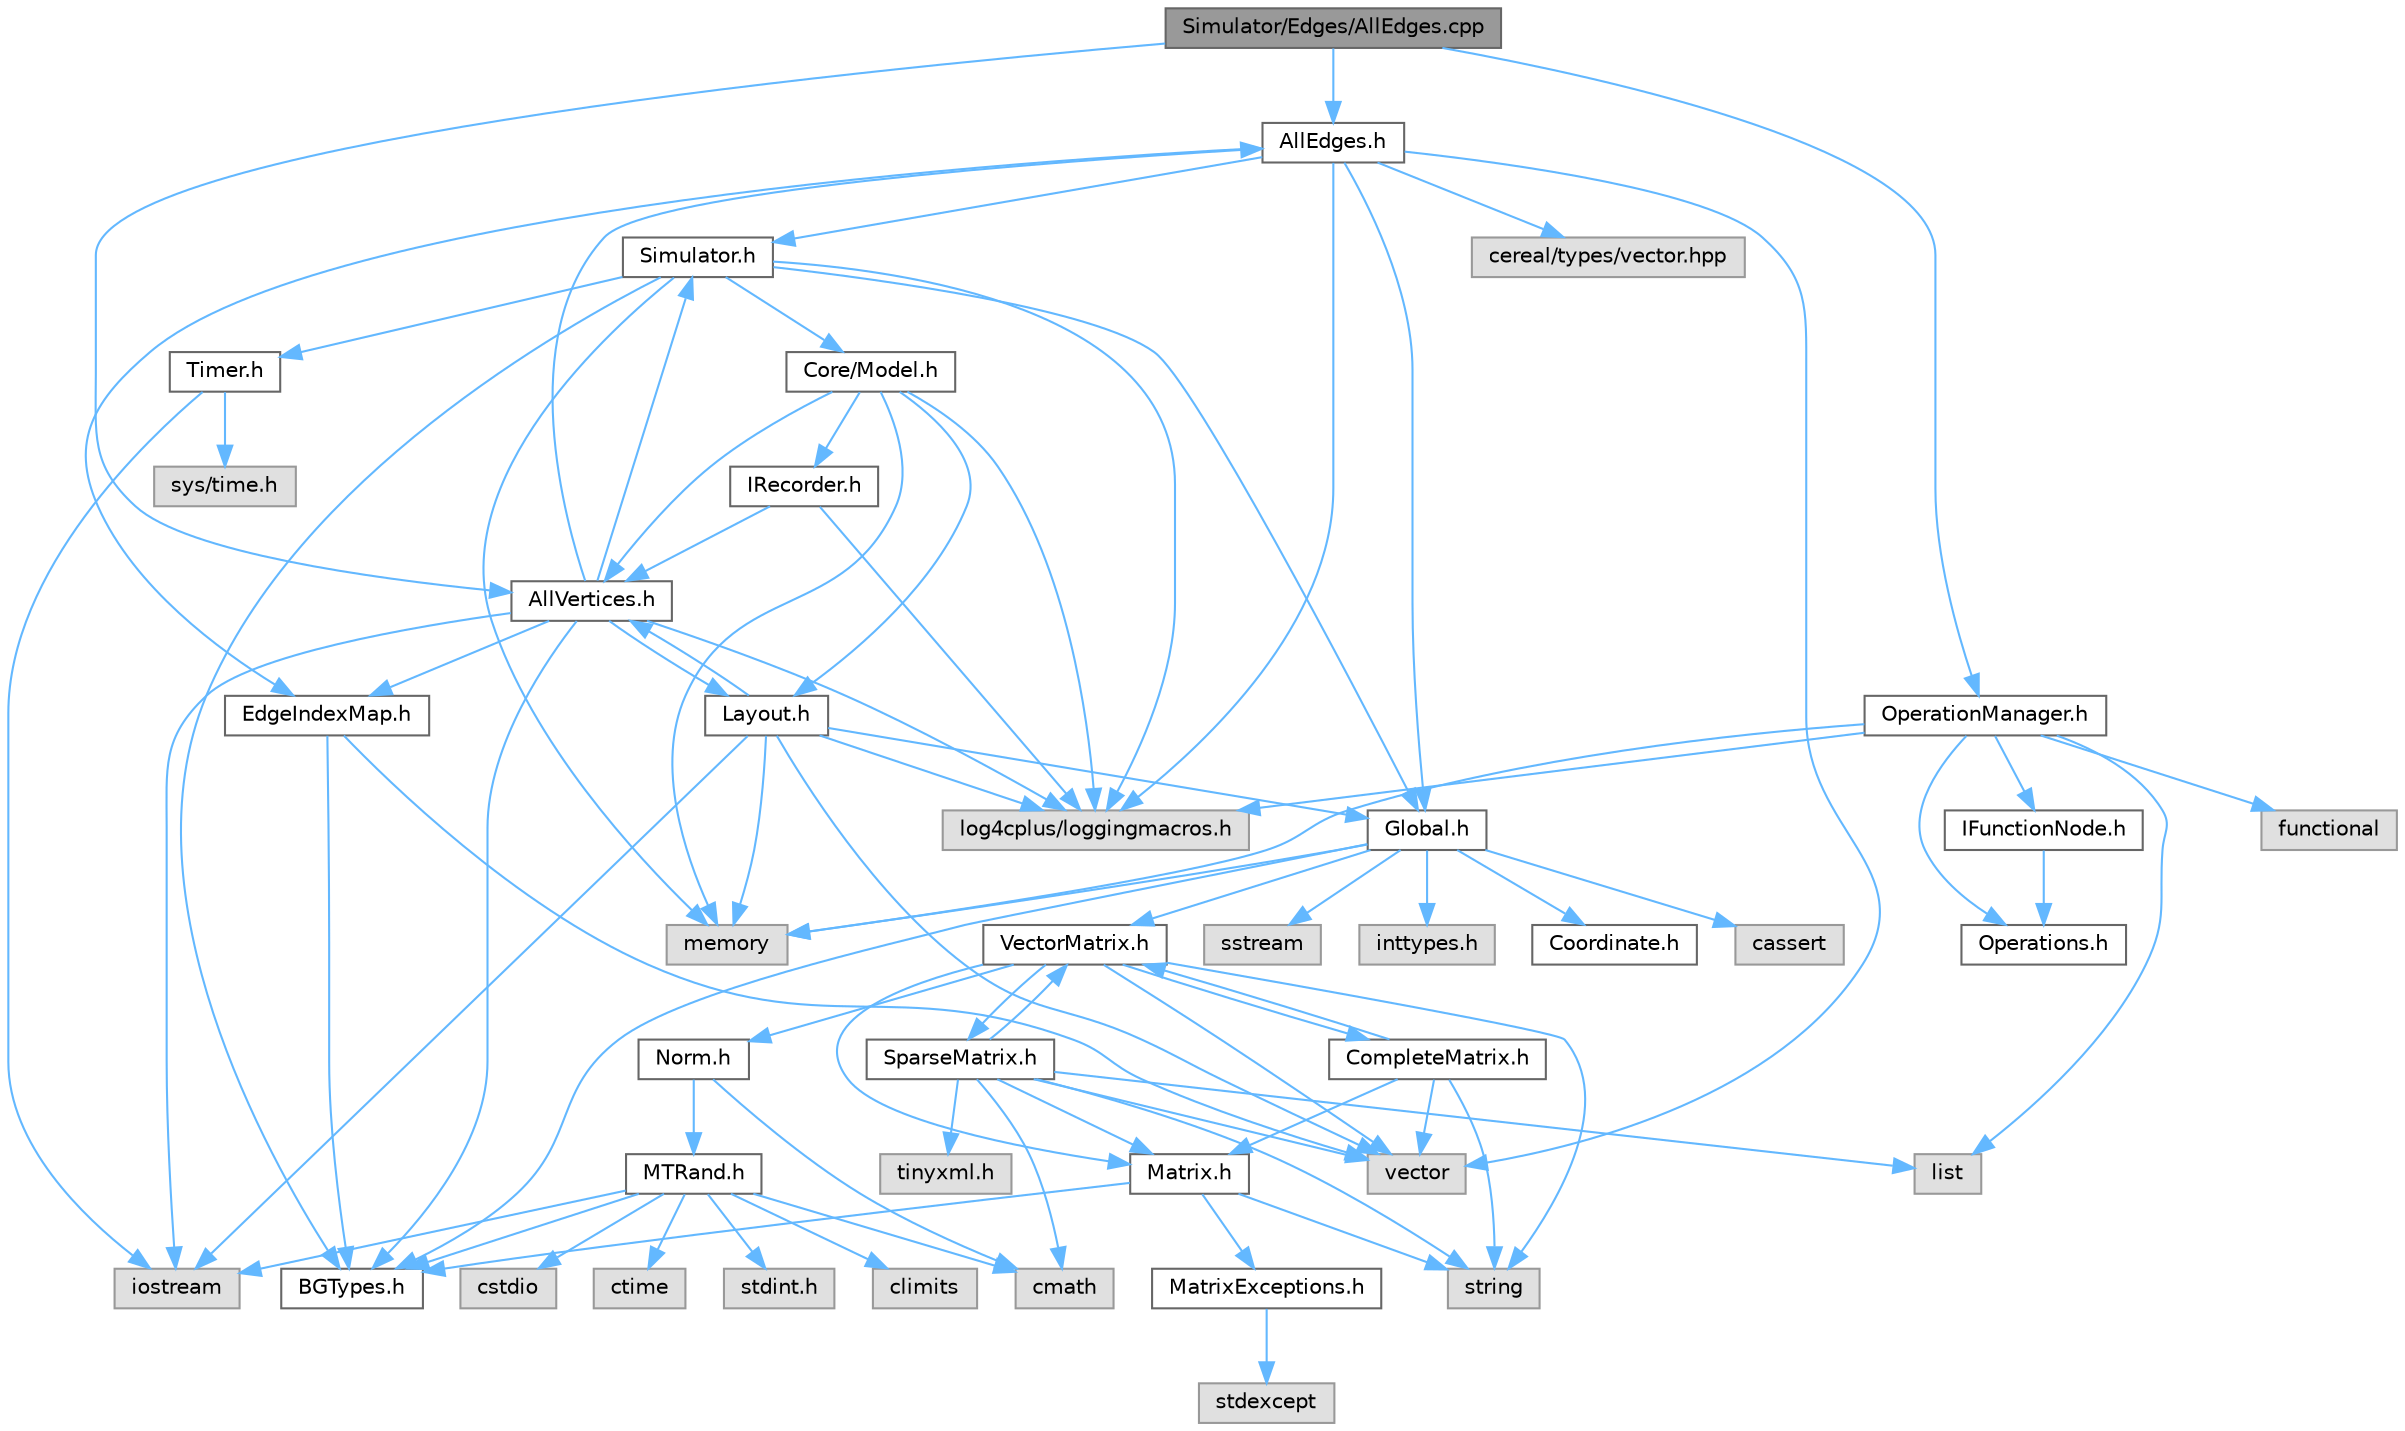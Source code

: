 digraph "Simulator/Edges/AllEdges.cpp"
{
 // LATEX_PDF_SIZE
  bgcolor="transparent";
  edge [fontname=Helvetica,fontsize=10,labelfontname=Helvetica,labelfontsize=10];
  node [fontname=Helvetica,fontsize=10,shape=box,height=0.2,width=0.4];
  Node1 [id="Node000001",label="Simulator/Edges/AllEdges.cpp",height=0.2,width=0.4,color="gray40", fillcolor="grey60", style="filled", fontcolor="black",tooltip="A container of all edge data."];
  Node1 -> Node2 [id="edge1_Node000001_Node000002",color="steelblue1",style="solid",tooltip=" "];
  Node2 [id="Node000002",label="AllEdges.h",height=0.2,width=0.4,color="grey40", fillcolor="white", style="filled",URL="$_all_edges_8h.html",tooltip="An interface and top level implementation for edge classes."];
  Node2 -> Node3 [id="edge2_Node000002_Node000003",color="steelblue1",style="solid",tooltip=" "];
  Node3 [id="Node000003",label="EdgeIndexMap.h",height=0.2,width=0.4,color="grey40", fillcolor="white", style="filled",URL="$_edge_index_map_8h.html",tooltip="A structure maintains outgoing and edges list (forward map)."];
  Node3 -> Node4 [id="edge3_Node000003_Node000004",color="steelblue1",style="solid",tooltip=" "];
  Node4 [id="Node000004",label="BGTypes.h",height=0.2,width=0.4,color="grey40", fillcolor="white", style="filled",URL="$_b_g_types_8h.html",tooltip="Used to define uniform data type sizes based for all operating systems. Also used to test the speed o..."];
  Node3 -> Node5 [id="edge4_Node000003_Node000005",color="steelblue1",style="solid",tooltip=" "];
  Node5 [id="Node000005",label="vector",height=0.2,width=0.4,color="grey60", fillcolor="#E0E0E0", style="filled",tooltip=" "];
  Node2 -> Node6 [id="edge5_Node000002_Node000006",color="steelblue1",style="solid",tooltip=" "];
  Node6 [id="Node000006",label="Global.h",height=0.2,width=0.4,color="grey40", fillcolor="white", style="filled",URL="$_global_8h.html",tooltip="Globally available functions/variables and default parameter values."];
  Node6 -> Node7 [id="edge6_Node000006_Node000007",color="steelblue1",style="solid",tooltip=" "];
  Node7 [id="Node000007",label="cassert",height=0.2,width=0.4,color="grey60", fillcolor="#E0E0E0", style="filled",tooltip=" "];
  Node6 -> Node8 [id="edge7_Node000006_Node000008",color="steelblue1",style="solid",tooltip=" "];
  Node8 [id="Node000008",label="memory",height=0.2,width=0.4,color="grey60", fillcolor="#E0E0E0", style="filled",tooltip=" "];
  Node6 -> Node9 [id="edge8_Node000006_Node000009",color="steelblue1",style="solid",tooltip=" "];
  Node9 [id="Node000009",label="sstream",height=0.2,width=0.4,color="grey60", fillcolor="#E0E0E0", style="filled",tooltip=" "];
  Node6 -> Node10 [id="edge9_Node000006_Node000010",color="steelblue1",style="solid",tooltip=" "];
  Node10 [id="Node000010",label="inttypes.h",height=0.2,width=0.4,color="grey60", fillcolor="#E0E0E0", style="filled",tooltip=" "];
  Node6 -> Node4 [id="edge10_Node000006_Node000004",color="steelblue1",style="solid",tooltip=" "];
  Node6 -> Node11 [id="edge11_Node000006_Node000011",color="steelblue1",style="solid",tooltip=" "];
  Node11 [id="Node000011",label="Coordinate.h",height=0.2,width=0.4,color="grey40", fillcolor="white", style="filled",URL="$_coordinate_8h.html",tooltip="A container for 2-dimensional coordinates."];
  Node6 -> Node12 [id="edge12_Node000006_Node000012",color="steelblue1",style="solid",tooltip=" "];
  Node12 [id="Node000012",label="VectorMatrix.h",height=0.2,width=0.4,color="grey40", fillcolor="white", style="filled",URL="$_vector_matrix_8h.html",tooltip="An efficient implementation of a dynamically-allocated 1D array."];
  Node12 -> Node13 [id="edge13_Node000012_Node000013",color="steelblue1",style="solid",tooltip=" "];
  Node13 [id="Node000013",label="CompleteMatrix.h",height=0.2,width=0.4,color="grey40", fillcolor="white", style="filled",URL="$_complete_matrix_8h.html",tooltip="An efficient implementation of a dynamically-allocated 2D array."];
  Node13 -> Node14 [id="edge14_Node000013_Node000014",color="steelblue1",style="solid",tooltip=" "];
  Node14 [id="Node000014",label="Matrix.h",height=0.2,width=0.4,color="grey40", fillcolor="white", style="filled",URL="$_matrix_8h.html",tooltip="Abstract base class for Matrices."];
  Node14 -> Node4 [id="edge15_Node000014_Node000004",color="steelblue1",style="solid",tooltip=" "];
  Node14 -> Node15 [id="edge16_Node000014_Node000015",color="steelblue1",style="solid",tooltip=" "];
  Node15 [id="Node000015",label="MatrixExceptions.h",height=0.2,width=0.4,color="grey40", fillcolor="white", style="filled",URL="$_matrix_exceptions_8h.html",tooltip="Exception class hierarchy for Matrix classes."];
  Node15 -> Node16 [id="edge17_Node000015_Node000016",color="steelblue1",style="solid",tooltip=" "];
  Node16 [id="Node000016",label="stdexcept",height=0.2,width=0.4,color="grey60", fillcolor="#E0E0E0", style="filled",tooltip=" "];
  Node14 -> Node17 [id="edge18_Node000014_Node000017",color="steelblue1",style="solid",tooltip=" "];
  Node17 [id="Node000017",label="string",height=0.2,width=0.4,color="grey60", fillcolor="#E0E0E0", style="filled",tooltip=" "];
  Node13 -> Node12 [id="edge19_Node000013_Node000012",color="steelblue1",style="solid",tooltip=" "];
  Node13 -> Node17 [id="edge20_Node000013_Node000017",color="steelblue1",style="solid",tooltip=" "];
  Node13 -> Node5 [id="edge21_Node000013_Node000005",color="steelblue1",style="solid",tooltip=" "];
  Node12 -> Node14 [id="edge22_Node000012_Node000014",color="steelblue1",style="solid",tooltip=" "];
  Node12 -> Node18 [id="edge23_Node000012_Node000018",color="steelblue1",style="solid",tooltip=" "];
  Node18 [id="Node000018",label="Norm.h",height=0.2,width=0.4,color="grey40", fillcolor="white", style="filled",URL="$_norm_8h.html",tooltip="Normally distributed random numbers."];
  Node18 -> Node19 [id="edge24_Node000018_Node000019",color="steelblue1",style="solid",tooltip=" "];
  Node19 [id="Node000019",label="MTRand.h",height=0.2,width=0.4,color="grey40", fillcolor="white", style="filled",URL="$_m_t_rand_8h.html",tooltip="Mersenne Twister logic from Nvidia."];
  Node19 -> Node4 [id="edge25_Node000019_Node000004",color="steelblue1",style="solid",tooltip=" "];
  Node19 -> Node20 [id="edge26_Node000019_Node000020",color="steelblue1",style="solid",tooltip=" "];
  Node20 [id="Node000020",label="climits",height=0.2,width=0.4,color="grey60", fillcolor="#E0E0E0", style="filled",tooltip=" "];
  Node19 -> Node21 [id="edge27_Node000019_Node000021",color="steelblue1",style="solid",tooltip=" "];
  Node21 [id="Node000021",label="cmath",height=0.2,width=0.4,color="grey60", fillcolor="#E0E0E0", style="filled",tooltip=" "];
  Node19 -> Node22 [id="edge28_Node000019_Node000022",color="steelblue1",style="solid",tooltip=" "];
  Node22 [id="Node000022",label="cstdio",height=0.2,width=0.4,color="grey60", fillcolor="#E0E0E0", style="filled",tooltip=" "];
  Node19 -> Node23 [id="edge29_Node000019_Node000023",color="steelblue1",style="solid",tooltip=" "];
  Node23 [id="Node000023",label="ctime",height=0.2,width=0.4,color="grey60", fillcolor="#E0E0E0", style="filled",tooltip=" "];
  Node19 -> Node24 [id="edge30_Node000019_Node000024",color="steelblue1",style="solid",tooltip=" "];
  Node24 [id="Node000024",label="iostream",height=0.2,width=0.4,color="grey60", fillcolor="#E0E0E0", style="filled",tooltip=" "];
  Node19 -> Node25 [id="edge31_Node000019_Node000025",color="steelblue1",style="solid",tooltip=" "];
  Node25 [id="Node000025",label="stdint.h",height=0.2,width=0.4,color="grey60", fillcolor="#E0E0E0", style="filled",tooltip=" "];
  Node18 -> Node21 [id="edge32_Node000018_Node000021",color="steelblue1",style="solid",tooltip=" "];
  Node12 -> Node26 [id="edge33_Node000012_Node000026",color="steelblue1",style="solid",tooltip=" "];
  Node26 [id="Node000026",label="SparseMatrix.h",height=0.2,width=0.4,color="grey40", fillcolor="white", style="filled",URL="$_sparse_matrix_8h.html",tooltip="An efficient implementation of a dynamically-allocated 2D sparse array."];
  Node26 -> Node14 [id="edge34_Node000026_Node000014",color="steelblue1",style="solid",tooltip=" "];
  Node26 -> Node12 [id="edge35_Node000026_Node000012",color="steelblue1",style="solid",tooltip=" "];
  Node26 -> Node27 [id="edge36_Node000026_Node000027",color="steelblue1",style="solid",tooltip=" "];
  Node27 [id="Node000027",label="tinyxml.h",height=0.2,width=0.4,color="grey60", fillcolor="#E0E0E0", style="filled",tooltip=" "];
  Node26 -> Node21 [id="edge37_Node000026_Node000021",color="steelblue1",style="solid",tooltip=" "];
  Node26 -> Node28 [id="edge38_Node000026_Node000028",color="steelblue1",style="solid",tooltip=" "];
  Node28 [id="Node000028",label="list",height=0.2,width=0.4,color="grey60", fillcolor="#E0E0E0", style="filled",tooltip=" "];
  Node26 -> Node17 [id="edge39_Node000026_Node000017",color="steelblue1",style="solid",tooltip=" "];
  Node26 -> Node5 [id="edge40_Node000026_Node000005",color="steelblue1",style="solid",tooltip=" "];
  Node12 -> Node17 [id="edge41_Node000012_Node000017",color="steelblue1",style="solid",tooltip=" "];
  Node12 -> Node5 [id="edge42_Node000012_Node000005",color="steelblue1",style="solid",tooltip=" "];
  Node2 -> Node29 [id="edge43_Node000002_Node000029",color="steelblue1",style="solid",tooltip=" "];
  Node29 [id="Node000029",label="Simulator.h",height=0.2,width=0.4,color="grey40", fillcolor="white", style="filled",URL="$_simulator_8h.html",tooltip="Platform independent base class for the Brain Grid simulator. Simulator is a singleton class (a class..."];
  Node29 -> Node4 [id="edge44_Node000029_Node000004",color="steelblue1",style="solid",tooltip=" "];
  Node29 -> Node30 [id="edge45_Node000029_Node000030",color="steelblue1",style="solid",tooltip=" "];
  Node30 [id="Node000030",label="Core/Model.h",height=0.2,width=0.4,color="grey40", fillcolor="white", style="filled",URL="$_model_8h.html",tooltip="Implementation of Model for graph-based networks."];
  Node30 -> Node31 [id="edge46_Node000030_Node000031",color="steelblue1",style="solid",tooltip=" "];
  Node31 [id="Node000031",label="AllVertices.h",height=0.2,width=0.4,color="grey40", fillcolor="white", style="filled",URL="$_all_vertices_8h.html",tooltip="A container of the base class of all vertex data."];
  Node31 -> Node2 [id="edge47_Node000031_Node000002",color="steelblue1",style="solid",tooltip=" "];
  Node31 -> Node4 [id="edge48_Node000031_Node000004",color="steelblue1",style="solid",tooltip=" "];
  Node31 -> Node3 [id="edge49_Node000031_Node000003",color="steelblue1",style="solid",tooltip=" "];
  Node31 -> Node32 [id="edge50_Node000031_Node000032",color="steelblue1",style="solid",tooltip=" "];
  Node32 [id="Node000032",label="Layout.h",height=0.2,width=0.4,color="grey40", fillcolor="white", style="filled",URL="$_layout_8h.html",tooltip="The Layout class defines the layout of neurons in neural networks."];
  Node32 -> Node31 [id="edge51_Node000032_Node000031",color="steelblue1",style="solid",tooltip=" "];
  Node32 -> Node6 [id="edge52_Node000032_Node000006",color="steelblue1",style="solid",tooltip=" "];
  Node32 -> Node24 [id="edge53_Node000032_Node000024",color="steelblue1",style="solid",tooltip=" "];
  Node32 -> Node33 [id="edge54_Node000032_Node000033",color="steelblue1",style="solid",tooltip=" "];
  Node33 [id="Node000033",label="log4cplus/loggingmacros.h",height=0.2,width=0.4,color="grey60", fillcolor="#E0E0E0", style="filled",tooltip=" "];
  Node32 -> Node8 [id="edge55_Node000032_Node000008",color="steelblue1",style="solid",tooltip=" "];
  Node32 -> Node5 [id="edge56_Node000032_Node000005",color="steelblue1",style="solid",tooltip=" "];
  Node31 -> Node29 [id="edge57_Node000031_Node000029",color="steelblue1",style="solid",tooltip=" "];
  Node31 -> Node24 [id="edge58_Node000031_Node000024",color="steelblue1",style="solid",tooltip=" "];
  Node31 -> Node33 [id="edge59_Node000031_Node000033",color="steelblue1",style="solid",tooltip=" "];
  Node30 -> Node34 [id="edge60_Node000030_Node000034",color="steelblue1",style="solid",tooltip=" "];
  Node34 [id="Node000034",label="IRecorder.h",height=0.2,width=0.4,color="grey40", fillcolor="white", style="filled",URL="$_i_recorder_8h.html",tooltip="An interface for recording spikes history."];
  Node34 -> Node31 [id="edge61_Node000034_Node000031",color="steelblue1",style="solid",tooltip=" "];
  Node34 -> Node33 [id="edge62_Node000034_Node000033",color="steelblue1",style="solid",tooltip=" "];
  Node30 -> Node32 [id="edge63_Node000030_Node000032",color="steelblue1",style="solid",tooltip=" "];
  Node30 -> Node33 [id="edge64_Node000030_Node000033",color="steelblue1",style="solid",tooltip=" "];
  Node30 -> Node8 [id="edge65_Node000030_Node000008",color="steelblue1",style="solid",tooltip=" "];
  Node29 -> Node6 [id="edge66_Node000029_Node000006",color="steelblue1",style="solid",tooltip=" "];
  Node29 -> Node33 [id="edge67_Node000029_Node000033",color="steelblue1",style="solid",tooltip=" "];
  Node29 -> Node8 [id="edge68_Node000029_Node000008",color="steelblue1",style="solid",tooltip=" "];
  Node29 -> Node35 [id="edge69_Node000029_Node000035",color="steelblue1",style="solid",tooltip=" "];
  Node35 [id="Node000035",label="Timer.h",height=0.2,width=0.4,color="grey40", fillcolor="white", style="filled",URL="$_timer_8h.html",tooltip="Timer class, from CSS432."];
  Node35 -> Node24 [id="edge70_Node000035_Node000024",color="steelblue1",style="solid",tooltip=" "];
  Node35 -> Node36 [id="edge71_Node000035_Node000036",color="steelblue1",style="solid",tooltip=" "];
  Node36 [id="Node000036",label="sys/time.h",height=0.2,width=0.4,color="grey60", fillcolor="#E0E0E0", style="filled",tooltip=" "];
  Node2 -> Node37 [id="edge72_Node000002_Node000037",color="steelblue1",style="solid",tooltip=" "];
  Node37 [id="Node000037",label="cereal/types/vector.hpp",height=0.2,width=0.4,color="grey60", fillcolor="#E0E0E0", style="filled",tooltip=" "];
  Node2 -> Node33 [id="edge73_Node000002_Node000033",color="steelblue1",style="solid",tooltip=" "];
  Node2 -> Node5 [id="edge74_Node000002_Node000005",color="steelblue1",style="solid",tooltip=" "];
  Node1 -> Node31 [id="edge75_Node000001_Node000031",color="steelblue1",style="solid",tooltip=" "];
  Node1 -> Node38 [id="edge76_Node000001_Node000038",color="steelblue1",style="solid",tooltip=" "];
  Node38 [id="Node000038",label="OperationManager.h",height=0.2,width=0.4,color="grey40", fillcolor="white", style="filled",URL="$_operation_manager_8h.html",tooltip="Singleton instance method that registers and executes functions based on operation types."];
  Node38 -> Node39 [id="edge77_Node000038_Node000039",color="steelblue1",style="solid",tooltip=" "];
  Node39 [id="Node000039",label="IFunctionNode.h",height=0.2,width=0.4,color="grey40", fillcolor="white", style="filled",URL="$_i_function_node_8h.html",tooltip="Interface for storing and invoking functions. Used to support different FunctionNode classes that def..."];
  Node39 -> Node40 [id="edge78_Node000039_Node000040",color="steelblue1",style="solid",tooltip=" "];
  Node40 [id="Node000040",label="Operations.h",height=0.2,width=0.4,color="grey40", fillcolor="white", style="filled",URL="$_operations_8h.html",tooltip="This class is public reference to the operation types that the OperationManager can register and exec..."];
  Node38 -> Node40 [id="edge79_Node000038_Node000040",color="steelblue1",style="solid",tooltip=" "];
  Node38 -> Node41 [id="edge80_Node000038_Node000041",color="steelblue1",style="solid",tooltip=" "];
  Node41 [id="Node000041",label="functional",height=0.2,width=0.4,color="grey60", fillcolor="#E0E0E0", style="filled",tooltip=" "];
  Node38 -> Node28 [id="edge81_Node000038_Node000028",color="steelblue1",style="solid",tooltip=" "];
  Node38 -> Node33 [id="edge82_Node000038_Node000033",color="steelblue1",style="solid",tooltip=" "];
  Node38 -> Node8 [id="edge83_Node000038_Node000008",color="steelblue1",style="solid",tooltip=" "];
}
